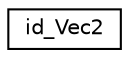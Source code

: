 digraph "Graphical Class Hierarchy"
{
 // LATEX_PDF_SIZE
  edge [fontname="Helvetica",fontsize="10",labelfontname="Helvetica",labelfontsize="10"];
  node [fontname="Helvetica",fontsize="10",shape=record];
  rankdir="LR";
  Node0 [label="id_Vec2",height=0.2,width=0.4,color="black", fillcolor="white", style="filled",URL="$structid___vec2.html",tooltip=" "];
}
